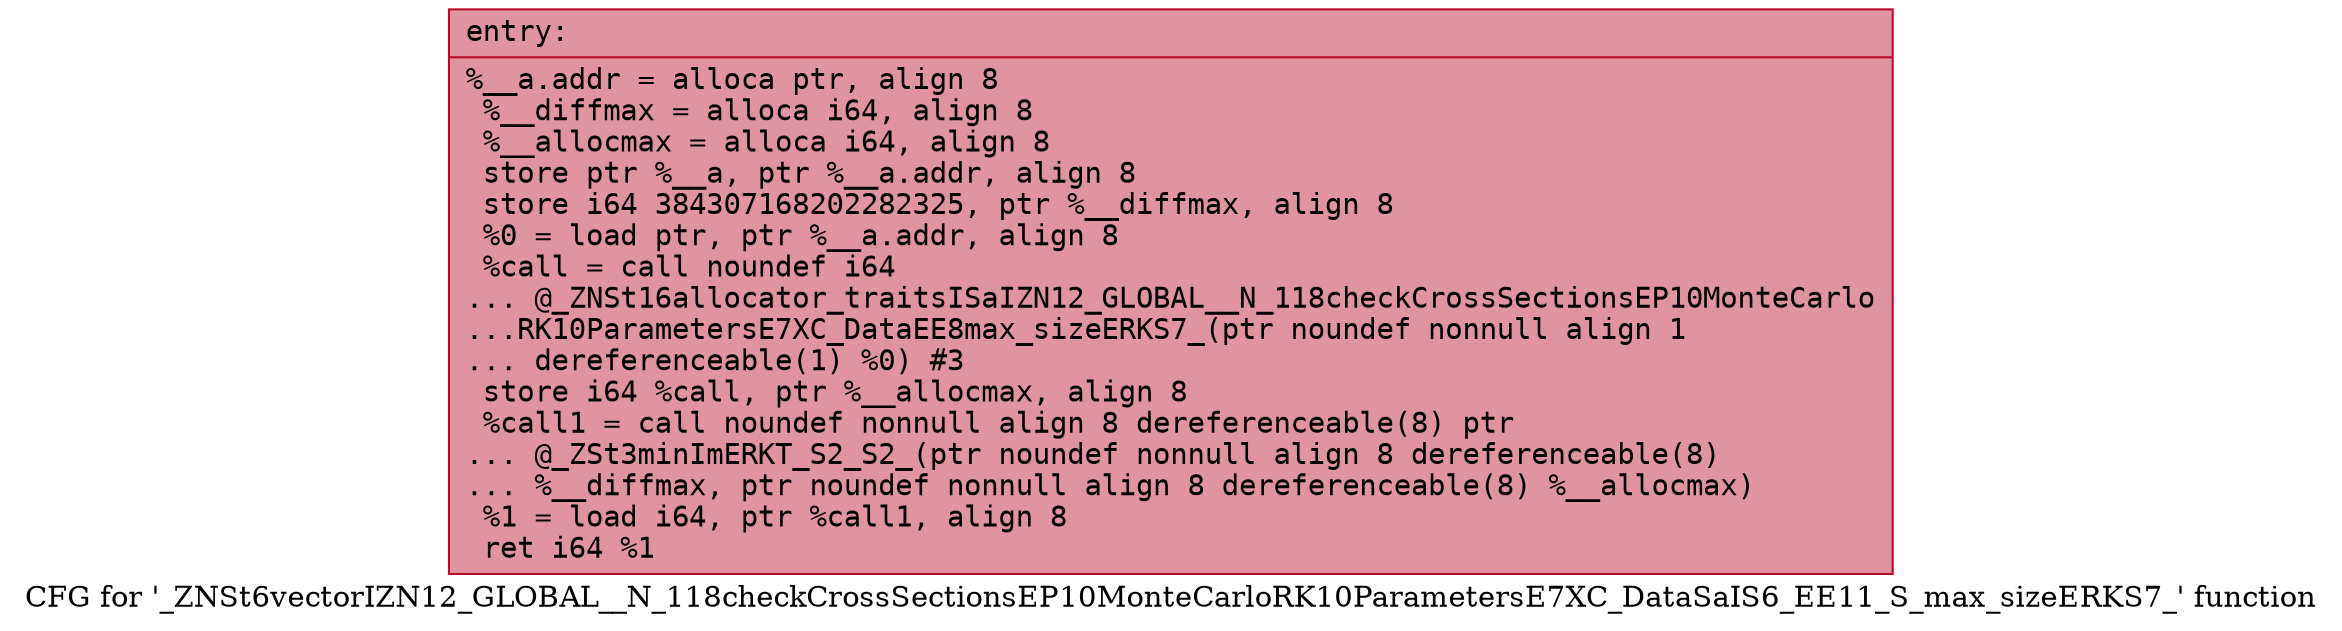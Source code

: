 digraph "CFG for '_ZNSt6vectorIZN12_GLOBAL__N_118checkCrossSectionsEP10MonteCarloRK10ParametersE7XC_DataSaIS6_EE11_S_max_sizeERKS7_' function" {
	label="CFG for '_ZNSt6vectorIZN12_GLOBAL__N_118checkCrossSectionsEP10MonteCarloRK10ParametersE7XC_DataSaIS6_EE11_S_max_sizeERKS7_' function";

	Node0x55dab49754b0 [shape=record,color="#b70d28ff", style=filled, fillcolor="#b70d2870" fontname="Courier",label="{entry:\l|  %__a.addr = alloca ptr, align 8\l  %__diffmax = alloca i64, align 8\l  %__allocmax = alloca i64, align 8\l  store ptr %__a, ptr %__a.addr, align 8\l  store i64 384307168202282325, ptr %__diffmax, align 8\l  %0 = load ptr, ptr %__a.addr, align 8\l  %call = call noundef i64\l... @_ZNSt16allocator_traitsISaIZN12_GLOBAL__N_118checkCrossSectionsEP10MonteCarlo\l...RK10ParametersE7XC_DataEE8max_sizeERKS7_(ptr noundef nonnull align 1\l... dereferenceable(1) %0) #3\l  store i64 %call, ptr %__allocmax, align 8\l  %call1 = call noundef nonnull align 8 dereferenceable(8) ptr\l... @_ZSt3minImERKT_S2_S2_(ptr noundef nonnull align 8 dereferenceable(8)\l... %__diffmax, ptr noundef nonnull align 8 dereferenceable(8) %__allocmax)\l  %1 = load i64, ptr %call1, align 8\l  ret i64 %1\l}"];
}
